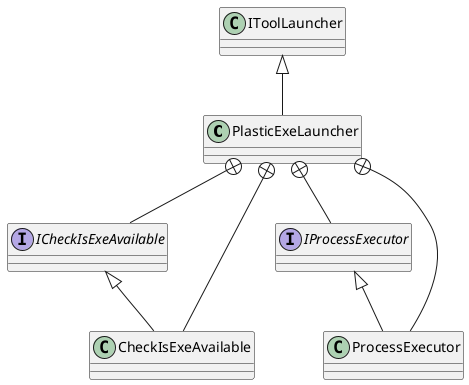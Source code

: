 @startuml
class PlasticExeLauncher {
}
interface ICheckIsExeAvailable {
}
interface IProcessExecutor {
}
class CheckIsExeAvailable {
}
class ProcessExecutor {
}
IToolLauncher <|-- PlasticExeLauncher
PlasticExeLauncher +-- ICheckIsExeAvailable
PlasticExeLauncher +-- IProcessExecutor
PlasticExeLauncher +-- CheckIsExeAvailable
ICheckIsExeAvailable <|-- CheckIsExeAvailable
PlasticExeLauncher +-- ProcessExecutor
IProcessExecutor <|-- ProcessExecutor
@enduml
